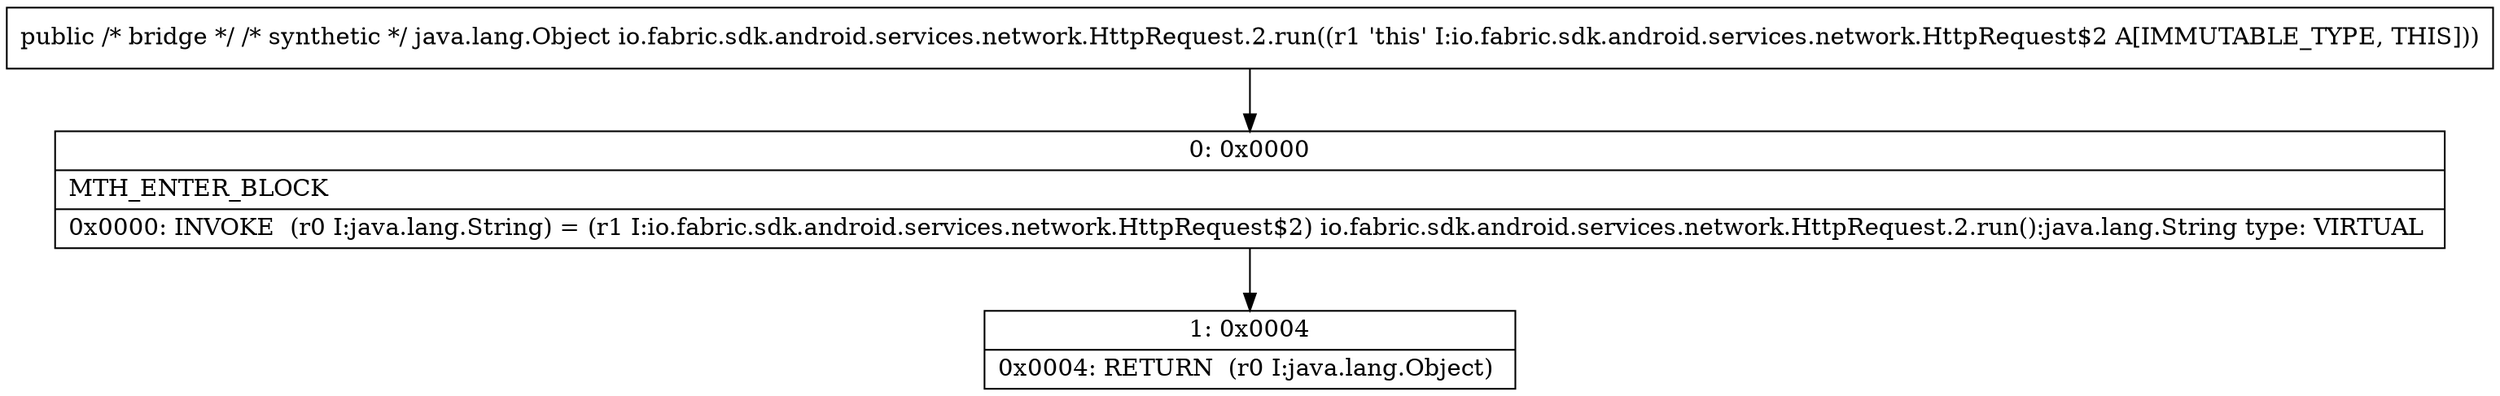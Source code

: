 digraph "CFG forio.fabric.sdk.android.services.network.HttpRequest.2.run()Ljava\/lang\/Object;" {
Node_0 [shape=record,label="{0\:\ 0x0000|MTH_ENTER_BLOCK\l|0x0000: INVOKE  (r0 I:java.lang.String) = (r1 I:io.fabric.sdk.android.services.network.HttpRequest$2) io.fabric.sdk.android.services.network.HttpRequest.2.run():java.lang.String type: VIRTUAL \l}"];
Node_1 [shape=record,label="{1\:\ 0x0004|0x0004: RETURN  (r0 I:java.lang.Object) \l}"];
MethodNode[shape=record,label="{public \/* bridge *\/ \/* synthetic *\/ java.lang.Object io.fabric.sdk.android.services.network.HttpRequest.2.run((r1 'this' I:io.fabric.sdk.android.services.network.HttpRequest$2 A[IMMUTABLE_TYPE, THIS])) }"];
MethodNode -> Node_0;
Node_0 -> Node_1;
}

